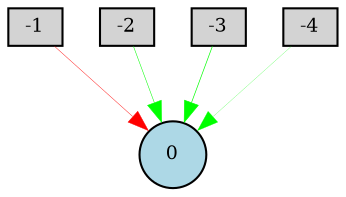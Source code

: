 digraph {
	node [fontsize=9 height=0.2 shape=circle width=0.2]
	-1 [fillcolor=lightgray shape=box style=filled]
	-2 [fillcolor=lightgray shape=box style=filled]
	-3 [fillcolor=lightgray shape=box style=filled]
	-4 [fillcolor=lightgray shape=box style=filled]
	0 [fillcolor=lightblue style=filled]
	-1 -> 0 [color=red penwidth=0.1992510904519374 style=solid]
	-2 -> 0 [color=green penwidth=0.24902469451256956 style=solid]
	-3 -> 0 [color=green penwidth=0.3257935539486144 style=solid]
	-4 -> 0 [color=green penwidth=0.10282599189211004 style=solid]
}
